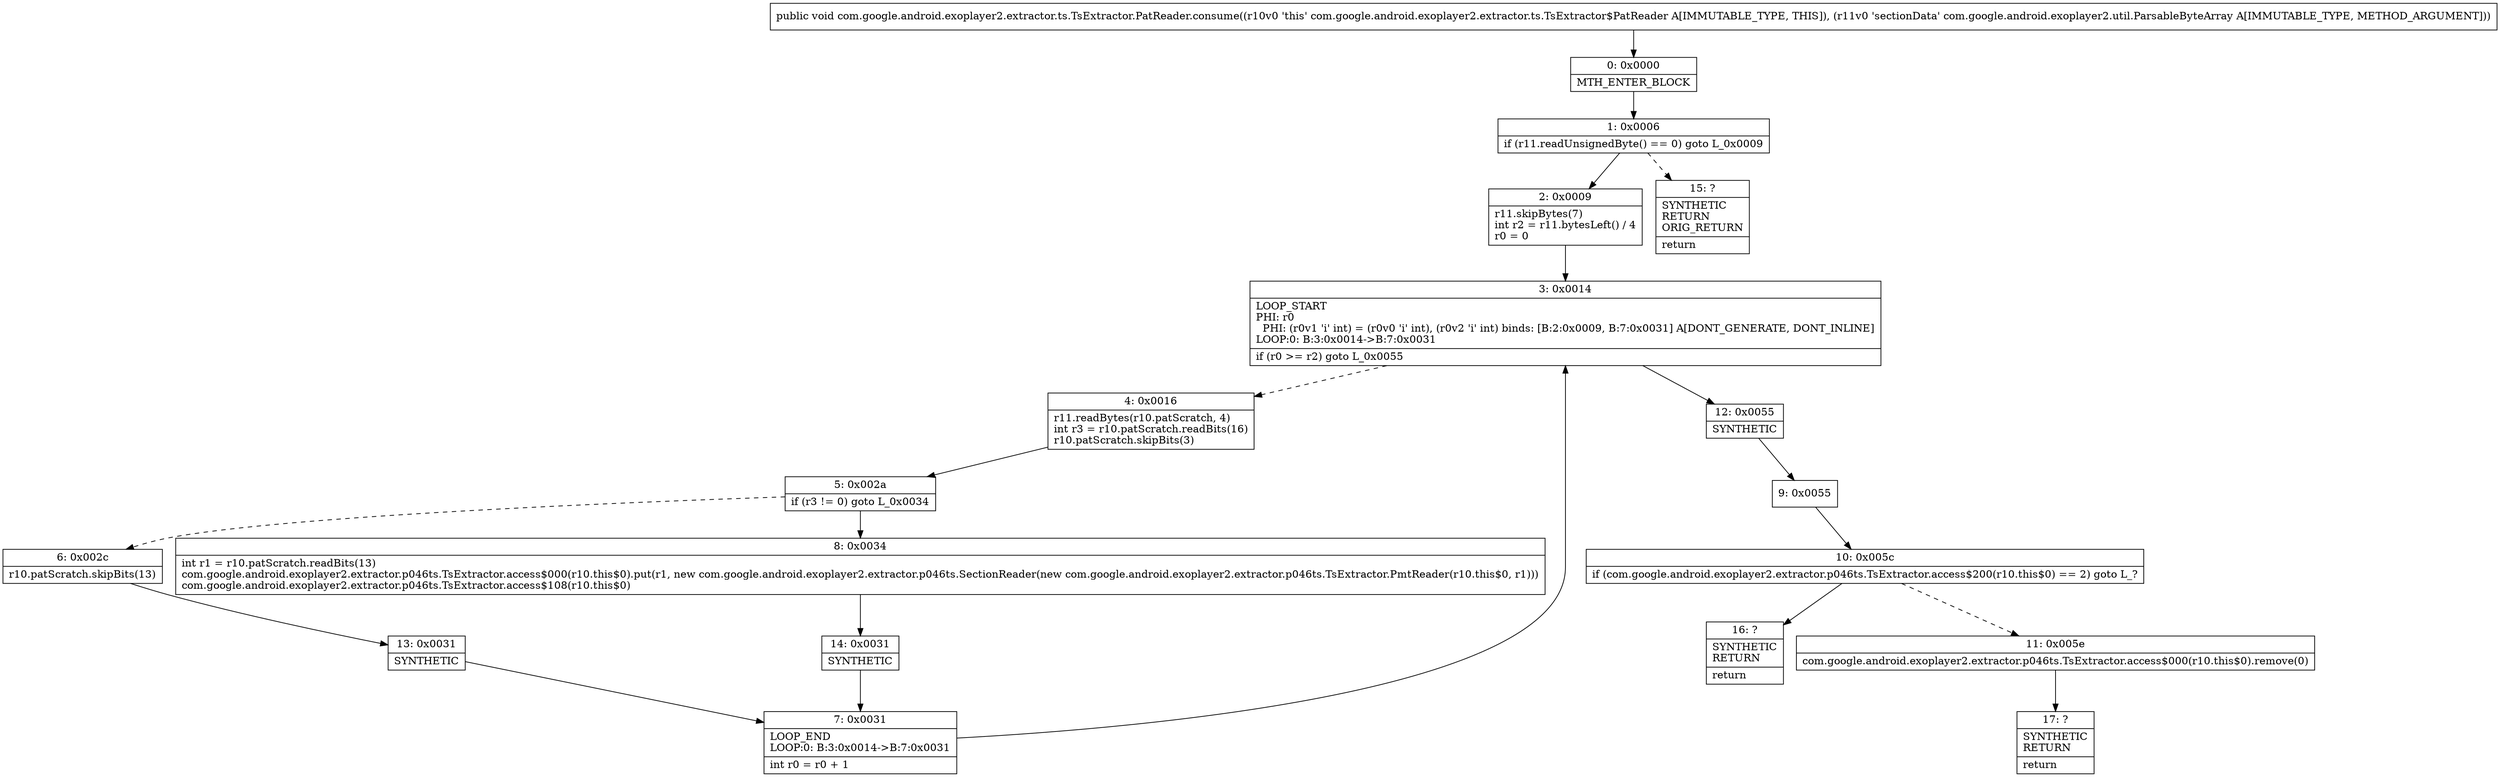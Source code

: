 digraph "CFG forcom.google.android.exoplayer2.extractor.ts.TsExtractor.PatReader.consume(Lcom\/google\/android\/exoplayer2\/util\/ParsableByteArray;)V" {
Node_0 [shape=record,label="{0\:\ 0x0000|MTH_ENTER_BLOCK\l}"];
Node_1 [shape=record,label="{1\:\ 0x0006|if (r11.readUnsignedByte() == 0) goto L_0x0009\l}"];
Node_2 [shape=record,label="{2\:\ 0x0009|r11.skipBytes(7)\lint r2 = r11.bytesLeft() \/ 4\lr0 = 0\l}"];
Node_3 [shape=record,label="{3\:\ 0x0014|LOOP_START\lPHI: r0 \l  PHI: (r0v1 'i' int) = (r0v0 'i' int), (r0v2 'i' int) binds: [B:2:0x0009, B:7:0x0031] A[DONT_GENERATE, DONT_INLINE]\lLOOP:0: B:3:0x0014\-\>B:7:0x0031\l|if (r0 \>= r2) goto L_0x0055\l}"];
Node_4 [shape=record,label="{4\:\ 0x0016|r11.readBytes(r10.patScratch, 4)\lint r3 = r10.patScratch.readBits(16)\lr10.patScratch.skipBits(3)\l}"];
Node_5 [shape=record,label="{5\:\ 0x002a|if (r3 != 0) goto L_0x0034\l}"];
Node_6 [shape=record,label="{6\:\ 0x002c|r10.patScratch.skipBits(13)\l}"];
Node_7 [shape=record,label="{7\:\ 0x0031|LOOP_END\lLOOP:0: B:3:0x0014\-\>B:7:0x0031\l|int r0 = r0 + 1\l}"];
Node_8 [shape=record,label="{8\:\ 0x0034|int r1 = r10.patScratch.readBits(13)\lcom.google.android.exoplayer2.extractor.p046ts.TsExtractor.access$000(r10.this$0).put(r1, new com.google.android.exoplayer2.extractor.p046ts.SectionReader(new com.google.android.exoplayer2.extractor.p046ts.TsExtractor.PmtReader(r10.this$0, r1)))\lcom.google.android.exoplayer2.extractor.p046ts.TsExtractor.access$108(r10.this$0)\l}"];
Node_9 [shape=record,label="{9\:\ 0x0055}"];
Node_10 [shape=record,label="{10\:\ 0x005c|if (com.google.android.exoplayer2.extractor.p046ts.TsExtractor.access$200(r10.this$0) == 2) goto L_?\l}"];
Node_11 [shape=record,label="{11\:\ 0x005e|com.google.android.exoplayer2.extractor.p046ts.TsExtractor.access$000(r10.this$0).remove(0)\l}"];
Node_12 [shape=record,label="{12\:\ 0x0055|SYNTHETIC\l}"];
Node_13 [shape=record,label="{13\:\ 0x0031|SYNTHETIC\l}"];
Node_14 [shape=record,label="{14\:\ 0x0031|SYNTHETIC\l}"];
Node_15 [shape=record,label="{15\:\ ?|SYNTHETIC\lRETURN\lORIG_RETURN\l|return\l}"];
Node_16 [shape=record,label="{16\:\ ?|SYNTHETIC\lRETURN\l|return\l}"];
Node_17 [shape=record,label="{17\:\ ?|SYNTHETIC\lRETURN\l|return\l}"];
MethodNode[shape=record,label="{public void com.google.android.exoplayer2.extractor.ts.TsExtractor.PatReader.consume((r10v0 'this' com.google.android.exoplayer2.extractor.ts.TsExtractor$PatReader A[IMMUTABLE_TYPE, THIS]), (r11v0 'sectionData' com.google.android.exoplayer2.util.ParsableByteArray A[IMMUTABLE_TYPE, METHOD_ARGUMENT])) }"];
MethodNode -> Node_0;
Node_0 -> Node_1;
Node_1 -> Node_2;
Node_1 -> Node_15[style=dashed];
Node_2 -> Node_3;
Node_3 -> Node_4[style=dashed];
Node_3 -> Node_12;
Node_4 -> Node_5;
Node_5 -> Node_6[style=dashed];
Node_5 -> Node_8;
Node_6 -> Node_13;
Node_7 -> Node_3;
Node_8 -> Node_14;
Node_9 -> Node_10;
Node_10 -> Node_11[style=dashed];
Node_10 -> Node_16;
Node_11 -> Node_17;
Node_12 -> Node_9;
Node_13 -> Node_7;
Node_14 -> Node_7;
}

